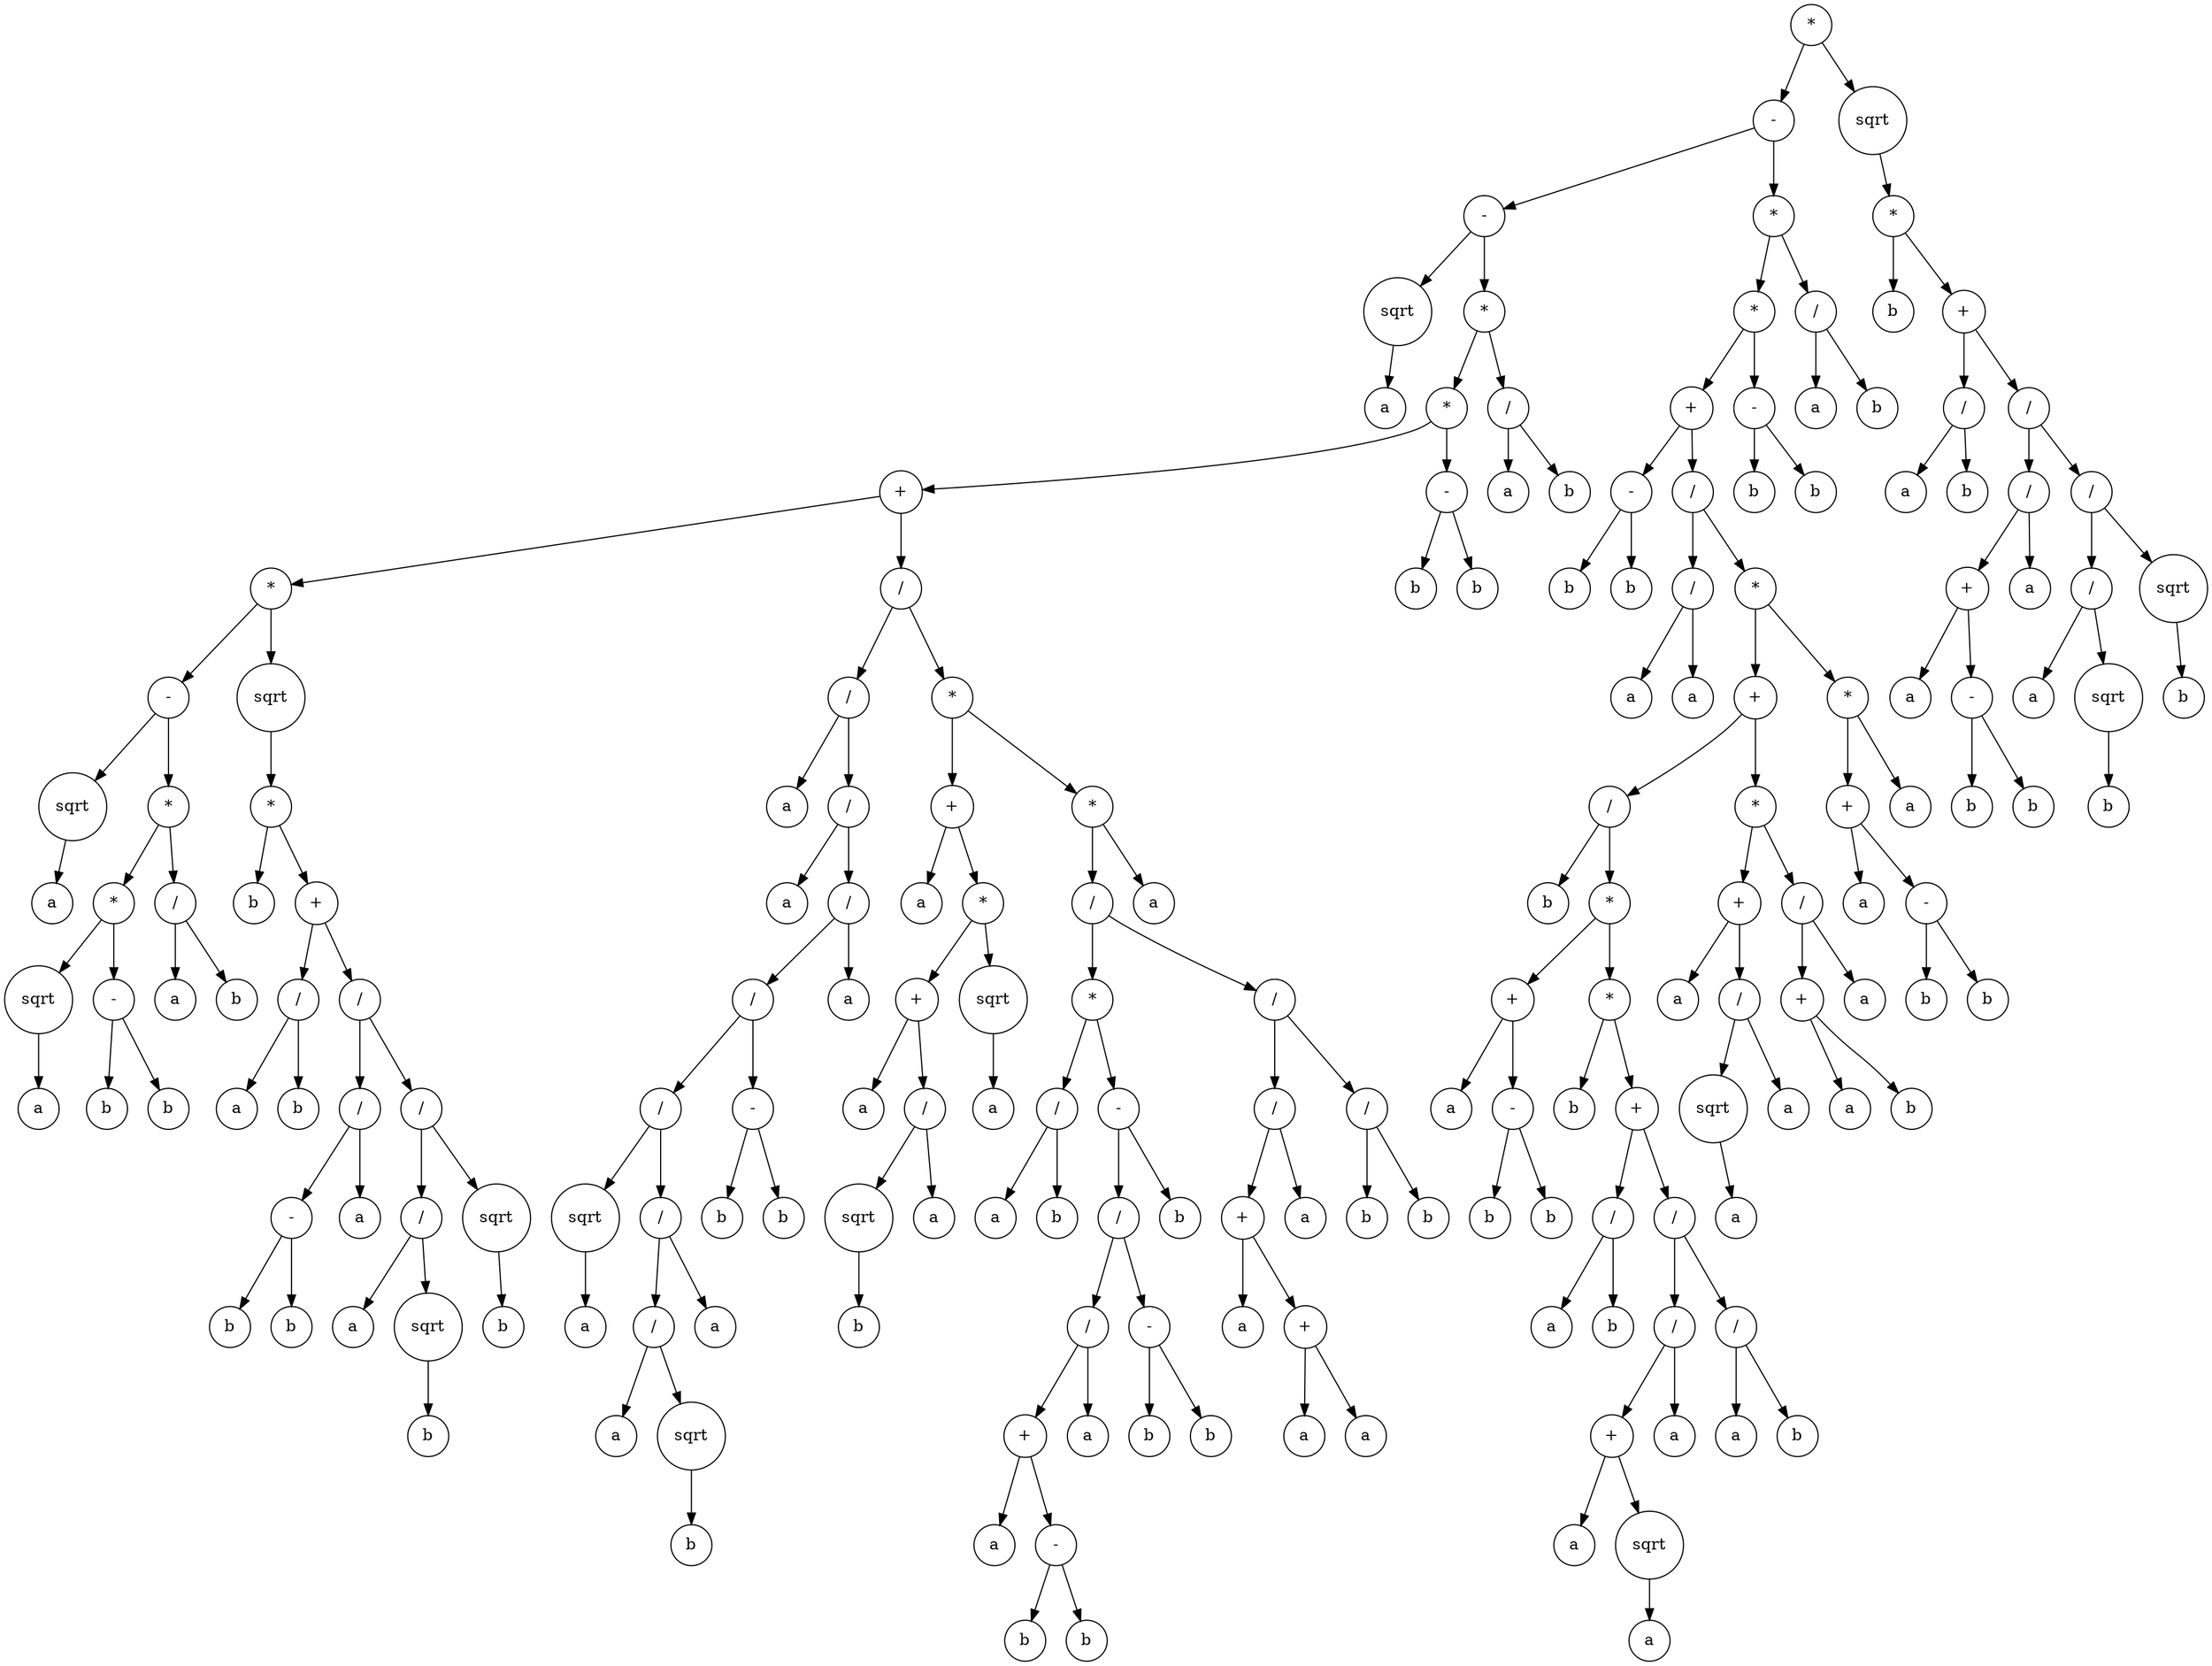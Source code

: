 digraph g {
graph [ordering=out];
node [shape=circle];
n[label = "*"];
n0[label = "-"];
n00[label = "-"];
n000[label = "sqrt"];
n0000[label = "a"];
n000 -> n0000;
n00 -> n000;
n001[label = "*"];
n0010[label = "*"];
n00100[label = "+"];
n001000[label = "*"];
n0010000[label = "-"];
n00100000[label = "sqrt"];
n001000000[label = "a"];
n00100000 -> n001000000;
n0010000 -> n00100000;
n00100001[label = "*"];
n001000010[label = "*"];
n0010000100[label = "sqrt"];
n00100001000[label = "a"];
n0010000100 -> n00100001000;
n001000010 -> n0010000100;
n0010000101[label = "-"];
n00100001010[label = "b"];
n0010000101 -> n00100001010;
n00100001011[label = "b"];
n0010000101 -> n00100001011;
n001000010 -> n0010000101;
n00100001 -> n001000010;
n001000011[label = "/"];
n0010000110[label = "a"];
n001000011 -> n0010000110;
n0010000111[label = "b"];
n001000011 -> n0010000111;
n00100001 -> n001000011;
n0010000 -> n00100001;
n001000 -> n0010000;
n0010001[label = "sqrt"];
n00100010[label = "*"];
n001000100[label = "b"];
n00100010 -> n001000100;
n001000101[label = "+"];
n0010001010[label = "/"];
n00100010100[label = "a"];
n0010001010 -> n00100010100;
n00100010101[label = "b"];
n0010001010 -> n00100010101;
n001000101 -> n0010001010;
n0010001011[label = "/"];
n00100010110[label = "/"];
n001000101100[label = "-"];
n0010001011000[label = "b"];
n001000101100 -> n0010001011000;
n0010001011001[label = "b"];
n001000101100 -> n0010001011001;
n00100010110 -> n001000101100;
n001000101101[label = "a"];
n00100010110 -> n001000101101;
n0010001011 -> n00100010110;
n00100010111[label = "/"];
n001000101110[label = "/"];
n0010001011100[label = "a"];
n001000101110 -> n0010001011100;
n0010001011101[label = "sqrt"];
n00100010111010[label = "b"];
n0010001011101 -> n00100010111010;
n001000101110 -> n0010001011101;
n00100010111 -> n001000101110;
n001000101111[label = "sqrt"];
n0010001011110[label = "b"];
n001000101111 -> n0010001011110;
n00100010111 -> n001000101111;
n0010001011 -> n00100010111;
n001000101 -> n0010001011;
n00100010 -> n001000101;
n0010001 -> n00100010;
n001000 -> n0010001;
n00100 -> n001000;
n001001[label = "/"];
n0010010[label = "/"];
n00100100[label = "a"];
n0010010 -> n00100100;
n00100101[label = "/"];
n001001010[label = "a"];
n00100101 -> n001001010;
n001001011[label = "/"];
n0010010110[label = "/"];
n00100101100[label = "/"];
n001001011000[label = "sqrt"];
n0010010110000[label = "a"];
n001001011000 -> n0010010110000;
n00100101100 -> n001001011000;
n001001011001[label = "/"];
n0010010110010[label = "/"];
n00100101100100[label = "a"];
n0010010110010 -> n00100101100100;
n00100101100101[label = "sqrt"];
n001001011001010[label = "b"];
n00100101100101 -> n001001011001010;
n0010010110010 -> n00100101100101;
n001001011001 -> n0010010110010;
n0010010110011[label = "a"];
n001001011001 -> n0010010110011;
n00100101100 -> n001001011001;
n0010010110 -> n00100101100;
n00100101101[label = "-"];
n001001011010[label = "b"];
n00100101101 -> n001001011010;
n001001011011[label = "b"];
n00100101101 -> n001001011011;
n0010010110 -> n00100101101;
n001001011 -> n0010010110;
n0010010111[label = "a"];
n001001011 -> n0010010111;
n00100101 -> n001001011;
n0010010 -> n00100101;
n001001 -> n0010010;
n0010011[label = "*"];
n00100110[label = "+"];
n001001100[label = "a"];
n00100110 -> n001001100;
n001001101[label = "*"];
n0010011010[label = "+"];
n00100110100[label = "a"];
n0010011010 -> n00100110100;
n00100110101[label = "/"];
n001001101010[label = "sqrt"];
n0010011010100[label = "b"];
n001001101010 -> n0010011010100;
n00100110101 -> n001001101010;
n001001101011[label = "a"];
n00100110101 -> n001001101011;
n0010011010 -> n00100110101;
n001001101 -> n0010011010;
n0010011011[label = "sqrt"];
n00100110110[label = "a"];
n0010011011 -> n00100110110;
n001001101 -> n0010011011;
n00100110 -> n001001101;
n0010011 -> n00100110;
n00100111[label = "*"];
n001001110[label = "/"];
n0010011100[label = "*"];
n00100111000[label = "/"];
n001001110000[label = "a"];
n00100111000 -> n001001110000;
n001001110001[label = "b"];
n00100111000 -> n001001110001;
n0010011100 -> n00100111000;
n00100111001[label = "-"];
n001001110010[label = "/"];
n0010011100100[label = "/"];
n00100111001000[label = "+"];
n001001110010000[label = "a"];
n00100111001000 -> n001001110010000;
n001001110010001[label = "-"];
n0010011100100010[label = "b"];
n001001110010001 -> n0010011100100010;
n0010011100100011[label = "b"];
n001001110010001 -> n0010011100100011;
n00100111001000 -> n001001110010001;
n0010011100100 -> n00100111001000;
n00100111001001[label = "a"];
n0010011100100 -> n00100111001001;
n001001110010 -> n0010011100100;
n0010011100101[label = "-"];
n00100111001010[label = "b"];
n0010011100101 -> n00100111001010;
n00100111001011[label = "b"];
n0010011100101 -> n00100111001011;
n001001110010 -> n0010011100101;
n00100111001 -> n001001110010;
n001001110011[label = "b"];
n00100111001 -> n001001110011;
n0010011100 -> n00100111001;
n001001110 -> n0010011100;
n0010011101[label = "/"];
n00100111010[label = "/"];
n001001110100[label = "+"];
n0010011101000[label = "a"];
n001001110100 -> n0010011101000;
n0010011101001[label = "+"];
n00100111010010[label = "a"];
n0010011101001 -> n00100111010010;
n00100111010011[label = "a"];
n0010011101001 -> n00100111010011;
n001001110100 -> n0010011101001;
n00100111010 -> n001001110100;
n001001110101[label = "a"];
n00100111010 -> n001001110101;
n0010011101 -> n00100111010;
n00100111011[label = "/"];
n001001110110[label = "b"];
n00100111011 -> n001001110110;
n001001110111[label = "b"];
n00100111011 -> n001001110111;
n0010011101 -> n00100111011;
n001001110 -> n0010011101;
n00100111 -> n001001110;
n001001111[label = "a"];
n00100111 -> n001001111;
n0010011 -> n00100111;
n001001 -> n0010011;
n00100 -> n001001;
n0010 -> n00100;
n00101[label = "-"];
n001010[label = "b"];
n00101 -> n001010;
n001011[label = "b"];
n00101 -> n001011;
n0010 -> n00101;
n001 -> n0010;
n0011[label = "/"];
n00110[label = "a"];
n0011 -> n00110;
n00111[label = "b"];
n0011 -> n00111;
n001 -> n0011;
n00 -> n001;
n0 -> n00;
n01[label = "*"];
n010[label = "*"];
n0100[label = "+"];
n01000[label = "-"];
n010000[label = "b"];
n01000 -> n010000;
n010001[label = "b"];
n01000 -> n010001;
n0100 -> n01000;
n01001[label = "/"];
n010010[label = "/"];
n0100100[label = "a"];
n010010 -> n0100100;
n0100101[label = "a"];
n010010 -> n0100101;
n01001 -> n010010;
n010011[label = "*"];
n0100110[label = "+"];
n01001100[label = "/"];
n010011000[label = "b"];
n01001100 -> n010011000;
n010011001[label = "*"];
n0100110010[label = "+"];
n01001100100[label = "a"];
n0100110010 -> n01001100100;
n01001100101[label = "-"];
n010011001010[label = "b"];
n01001100101 -> n010011001010;
n010011001011[label = "b"];
n01001100101 -> n010011001011;
n0100110010 -> n01001100101;
n010011001 -> n0100110010;
n0100110011[label = "*"];
n01001100110[label = "b"];
n0100110011 -> n01001100110;
n01001100111[label = "+"];
n010011001110[label = "/"];
n0100110011100[label = "a"];
n010011001110 -> n0100110011100;
n0100110011101[label = "b"];
n010011001110 -> n0100110011101;
n01001100111 -> n010011001110;
n010011001111[label = "/"];
n0100110011110[label = "/"];
n01001100111100[label = "+"];
n010011001111000[label = "a"];
n01001100111100 -> n010011001111000;
n010011001111001[label = "sqrt"];
n0100110011110010[label = "a"];
n010011001111001 -> n0100110011110010;
n01001100111100 -> n010011001111001;
n0100110011110 -> n01001100111100;
n01001100111101[label = "a"];
n0100110011110 -> n01001100111101;
n010011001111 -> n0100110011110;
n0100110011111[label = "/"];
n01001100111110[label = "a"];
n0100110011111 -> n01001100111110;
n01001100111111[label = "b"];
n0100110011111 -> n01001100111111;
n010011001111 -> n0100110011111;
n01001100111 -> n010011001111;
n0100110011 -> n01001100111;
n010011001 -> n0100110011;
n01001100 -> n010011001;
n0100110 -> n01001100;
n01001101[label = "*"];
n010011010[label = "+"];
n0100110100[label = "a"];
n010011010 -> n0100110100;
n0100110101[label = "/"];
n01001101010[label = "sqrt"];
n010011010100[label = "a"];
n01001101010 -> n010011010100;
n0100110101 -> n01001101010;
n01001101011[label = "a"];
n0100110101 -> n01001101011;
n010011010 -> n0100110101;
n01001101 -> n010011010;
n010011011[label = "/"];
n0100110110[label = "+"];
n01001101100[label = "a"];
n0100110110 -> n01001101100;
n01001101101[label = "b"];
n0100110110 -> n01001101101;
n010011011 -> n0100110110;
n0100110111[label = "a"];
n010011011 -> n0100110111;
n01001101 -> n010011011;
n0100110 -> n01001101;
n010011 -> n0100110;
n0100111[label = "*"];
n01001110[label = "+"];
n010011100[label = "a"];
n01001110 -> n010011100;
n010011101[label = "-"];
n0100111010[label = "b"];
n010011101 -> n0100111010;
n0100111011[label = "b"];
n010011101 -> n0100111011;
n01001110 -> n010011101;
n0100111 -> n01001110;
n01001111[label = "a"];
n0100111 -> n01001111;
n010011 -> n0100111;
n01001 -> n010011;
n0100 -> n01001;
n010 -> n0100;
n0101[label = "-"];
n01010[label = "b"];
n0101 -> n01010;
n01011[label = "b"];
n0101 -> n01011;
n010 -> n0101;
n01 -> n010;
n011[label = "/"];
n0110[label = "a"];
n011 -> n0110;
n0111[label = "b"];
n011 -> n0111;
n01 -> n011;
n0 -> n01;
n -> n0;
n1[label = "sqrt"];
n10[label = "*"];
n100[label = "b"];
n10 -> n100;
n101[label = "+"];
n1010[label = "/"];
n10100[label = "a"];
n1010 -> n10100;
n10101[label = "b"];
n1010 -> n10101;
n101 -> n1010;
n1011[label = "/"];
n10110[label = "/"];
n101100[label = "+"];
n1011000[label = "a"];
n101100 -> n1011000;
n1011001[label = "-"];
n10110010[label = "b"];
n1011001 -> n10110010;
n10110011[label = "b"];
n1011001 -> n10110011;
n101100 -> n1011001;
n10110 -> n101100;
n101101[label = "a"];
n10110 -> n101101;
n1011 -> n10110;
n10111[label = "/"];
n101110[label = "/"];
n1011100[label = "a"];
n101110 -> n1011100;
n1011101[label = "sqrt"];
n10111010[label = "b"];
n1011101 -> n10111010;
n101110 -> n1011101;
n10111 -> n101110;
n101111[label = "sqrt"];
n1011110[label = "b"];
n101111 -> n1011110;
n10111 -> n101111;
n1011 -> n10111;
n101 -> n1011;
n10 -> n101;
n1 -> n10;
n -> n1;
}
